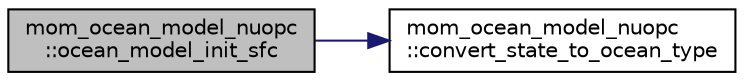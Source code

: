 digraph "mom_ocean_model_nuopc::ocean_model_init_sfc"
{
 // INTERACTIVE_SVG=YES
 // LATEX_PDF_SIZE
  edge [fontname="Helvetica",fontsize="10",labelfontname="Helvetica",labelfontsize="10"];
  node [fontname="Helvetica",fontsize="10",shape=record];
  rankdir="LR";
  Node1 [label="mom_ocean_model_nuopc\l::ocean_model_init_sfc",height=0.2,width=0.4,color="black", fillcolor="grey75", style="filled", fontcolor="black",tooltip="This subroutine extracts the surface properties from the ocean's internal state and stores them in th..."];
  Node1 -> Node2 [color="midnightblue",fontsize="10",style="solid",fontname="Helvetica"];
  Node2 [label="mom_ocean_model_nuopc\l::convert_state_to_ocean_type",height=0.2,width=0.4,color="black", fillcolor="white", style="filled",URL="$namespacemom__ocean__model__nuopc.html#a7efe3d875a6ec314ae80b625d45b5689",tooltip="This subroutine translates the coupler's ocean_data_type into MOM's surface state variable...."];
}
